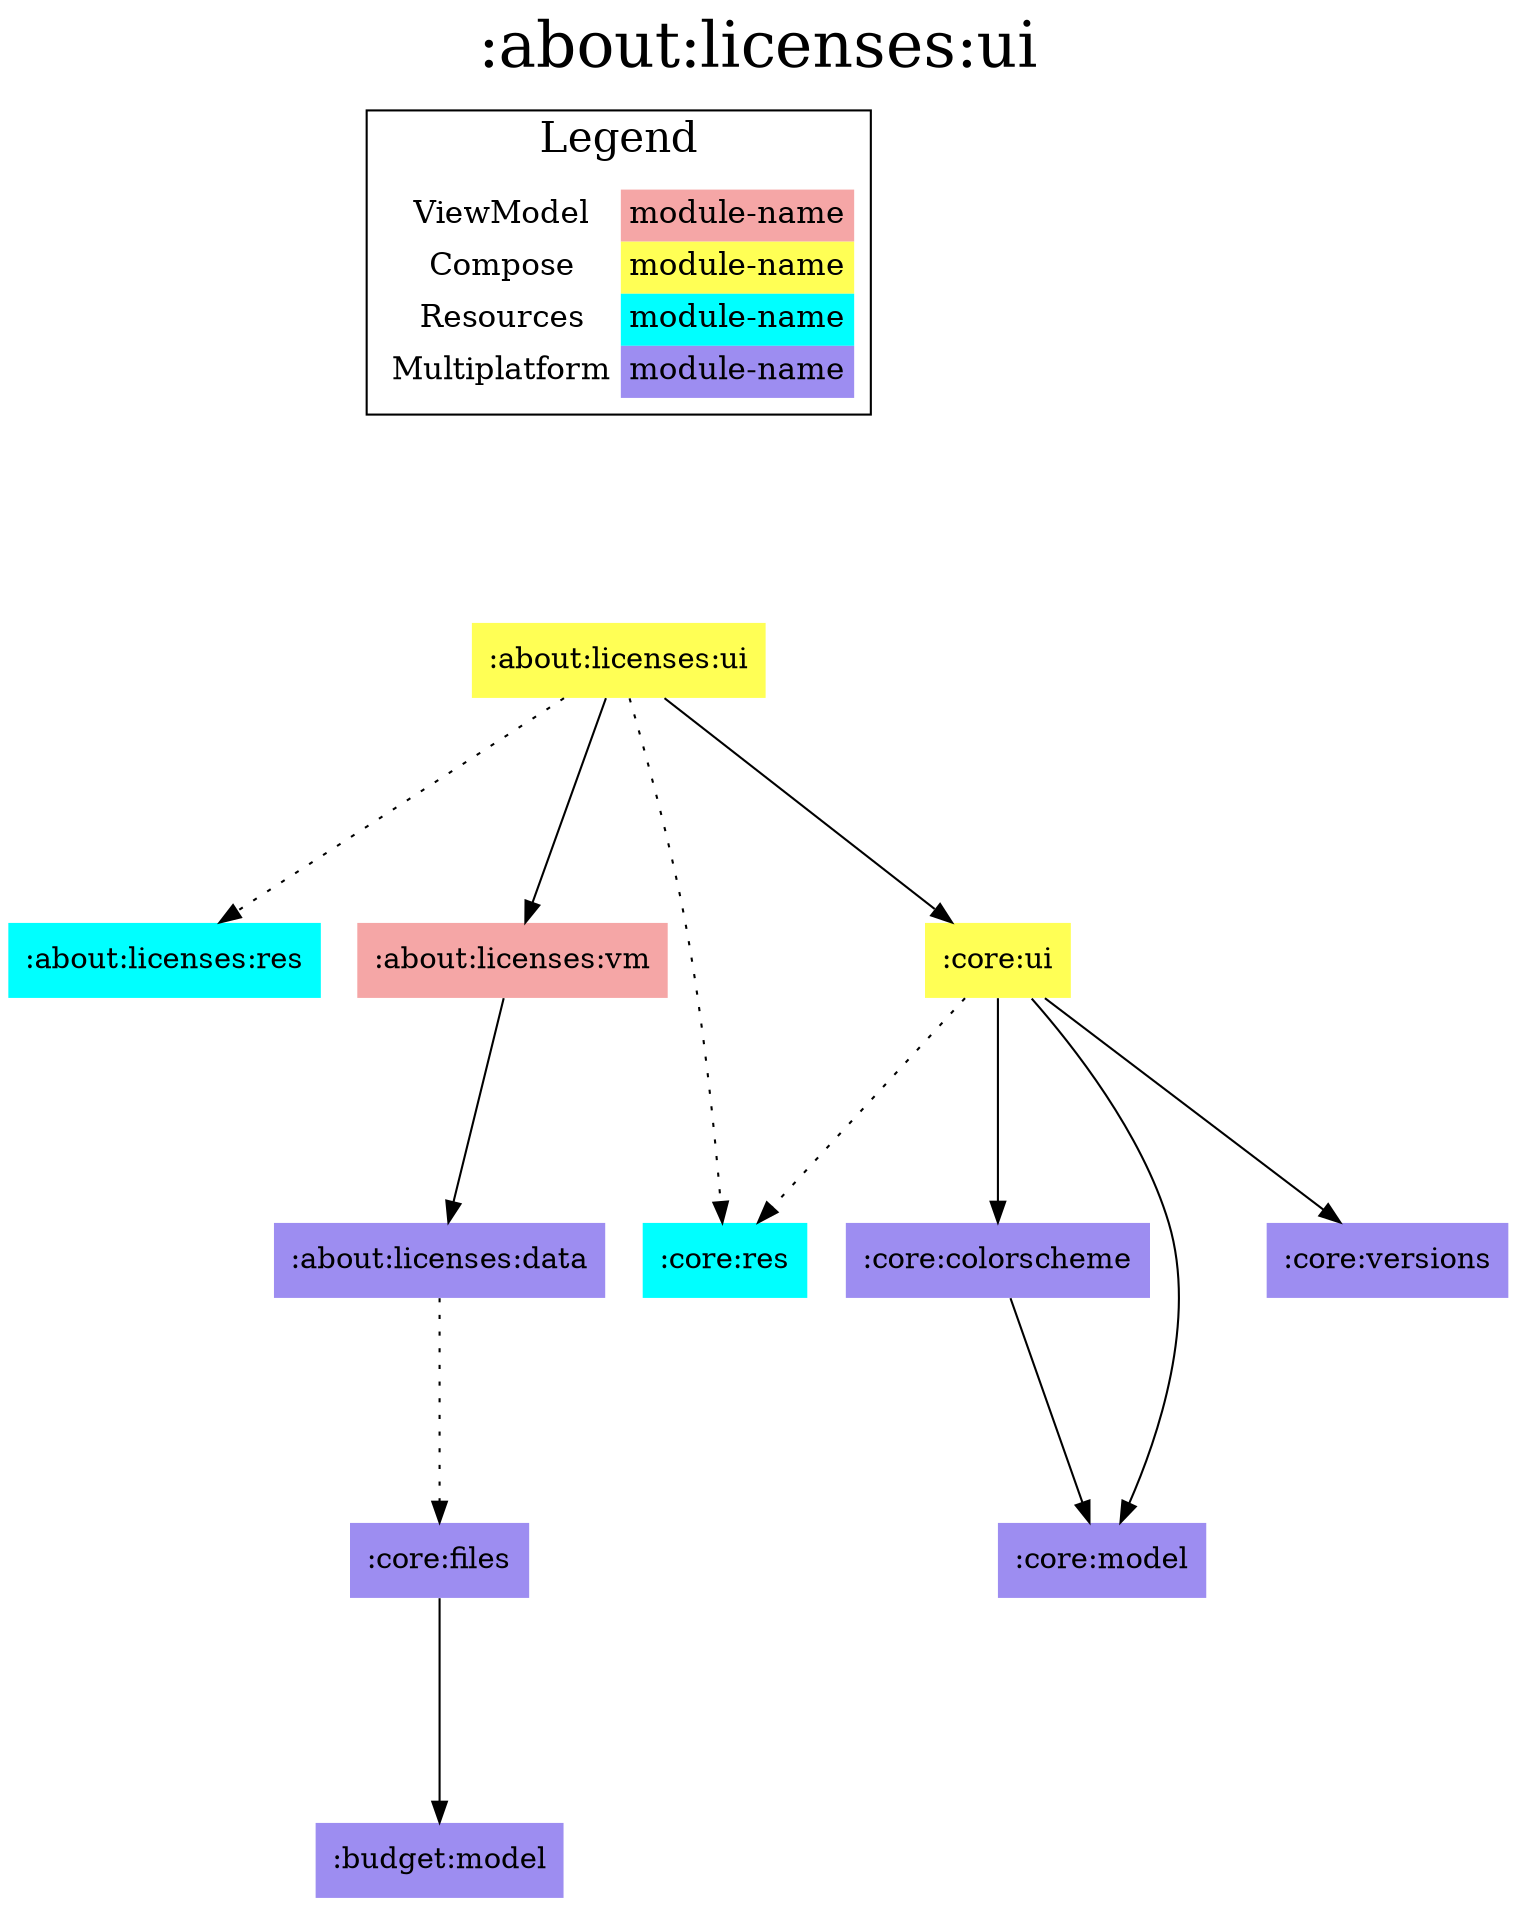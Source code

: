 digraph {
edge ["dir"="forward"]
graph ["dpi"="100","label"=":about:licenses:ui","labelloc"="t","fontsize"="30","ranksep"="1.5","rankdir"="TB"]
node ["style"="filled"]
":about:licenses:data" ["fillcolor"="#9D8DF1","shape"="none"]
":about:licenses:res" ["fillcolor"="#00FFFF","shape"="none"]
":about:licenses:ui" ["fillcolor"="#FFFF55","shape"="none"]
":about:licenses:vm" ["fillcolor"="#F5A6A6","shape"="none"]
":budget:model" ["fillcolor"="#9D8DF1","shape"="none"]
":core:colorscheme" ["fillcolor"="#9D8DF1","shape"="none"]
":core:files" ["fillcolor"="#9D8DF1","shape"="none"]
":core:model" ["fillcolor"="#9D8DF1","shape"="none"]
":core:res" ["fillcolor"="#00FFFF","shape"="none"]
":core:ui" ["fillcolor"="#FFFF55","shape"="none"]
":core:versions" ["fillcolor"="#9D8DF1","shape"="none"]
{
edge ["dir"="none"]
graph ["rank"="same"]
}
":about:licenses:data" -> ":core:files" ["style"="dotted"]
":about:licenses:ui" -> ":about:licenses:res" ["style"="dotted"]
":about:licenses:ui" -> ":about:licenses:vm"
":about:licenses:ui" -> ":core:res" ["style"="dotted"]
":about:licenses:ui" -> ":core:ui"
":about:licenses:vm" -> ":about:licenses:data"
":core:colorscheme" -> ":core:model"
":core:files" -> ":budget:model"
":core:ui" -> ":core:colorscheme"
":core:ui" -> ":core:model"
":core:ui" -> ":core:res" ["style"="dotted"]
":core:ui" -> ":core:versions"
subgraph "cluster_legend" {
edge ["dir"="none"]
graph ["label"="Legend","fontsize"="20"]
"Legend" ["style"="filled","fillcolor"="#FFFFFF","shape"="none","margin"="0","fontsize"="15","label"=<
<TABLE BORDER="0" CELLBORDER="0" CELLSPACING="0" CELLPADDING="4">
<TR><TD>ViewModel</TD><TD BGCOLOR="#F5A6A6">module-name</TD></TR>
<TR><TD>Compose</TD><TD BGCOLOR="#FFFF55">module-name</TD></TR>
<TR><TD>Resources</TD><TD BGCOLOR="#00FFFF">module-name</TD></TR>
<TR><TD>Multiplatform</TD><TD BGCOLOR="#9D8DF1">module-name</TD></TR>
</TABLE>
>]
} -> ":about:licenses:ui" ["style"="invis"]
}
